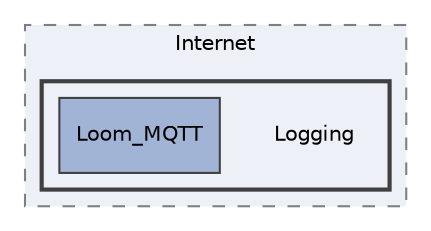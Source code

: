 digraph "src/Internet/Logging"
{
 // LATEX_PDF_SIZE
  edge [fontname="Helvetica",fontsize="10",labelfontname="Helvetica",labelfontsize="10"];
  node [fontname="Helvetica",fontsize="10",shape=record];
  compound=true
  subgraph clusterdir_2ecf6838cdc88e20256346192ca19613 {
    graph [ bgcolor="#edf0f7", pencolor="grey50", style="filled,dashed,", label="Internet", fontname="Helvetica", fontsize="10", URL="dir_2ecf6838cdc88e20256346192ca19613.html"]
  subgraph clusterdir_5c00c6bad077ed70de8a75f0c8a2a3f6 {
    graph [ bgcolor="#edf0f7", pencolor="grey25", style="filled,bold,", label="", fontname="Helvetica", fontsize="10", URL="dir_5c00c6bad077ed70de8a75f0c8a2a3f6.html"]
    dir_5c00c6bad077ed70de8a75f0c8a2a3f6 [shape=plaintext, label="Logging"];
  dir_747f07e376d99d09317cbba23d7f3f68 [shape=box, label="Loom_MQTT", style="filled,", fillcolor="#a2b4d6", color="grey25", URL="dir_747f07e376d99d09317cbba23d7f3f68.html"];
  }
  }
}
